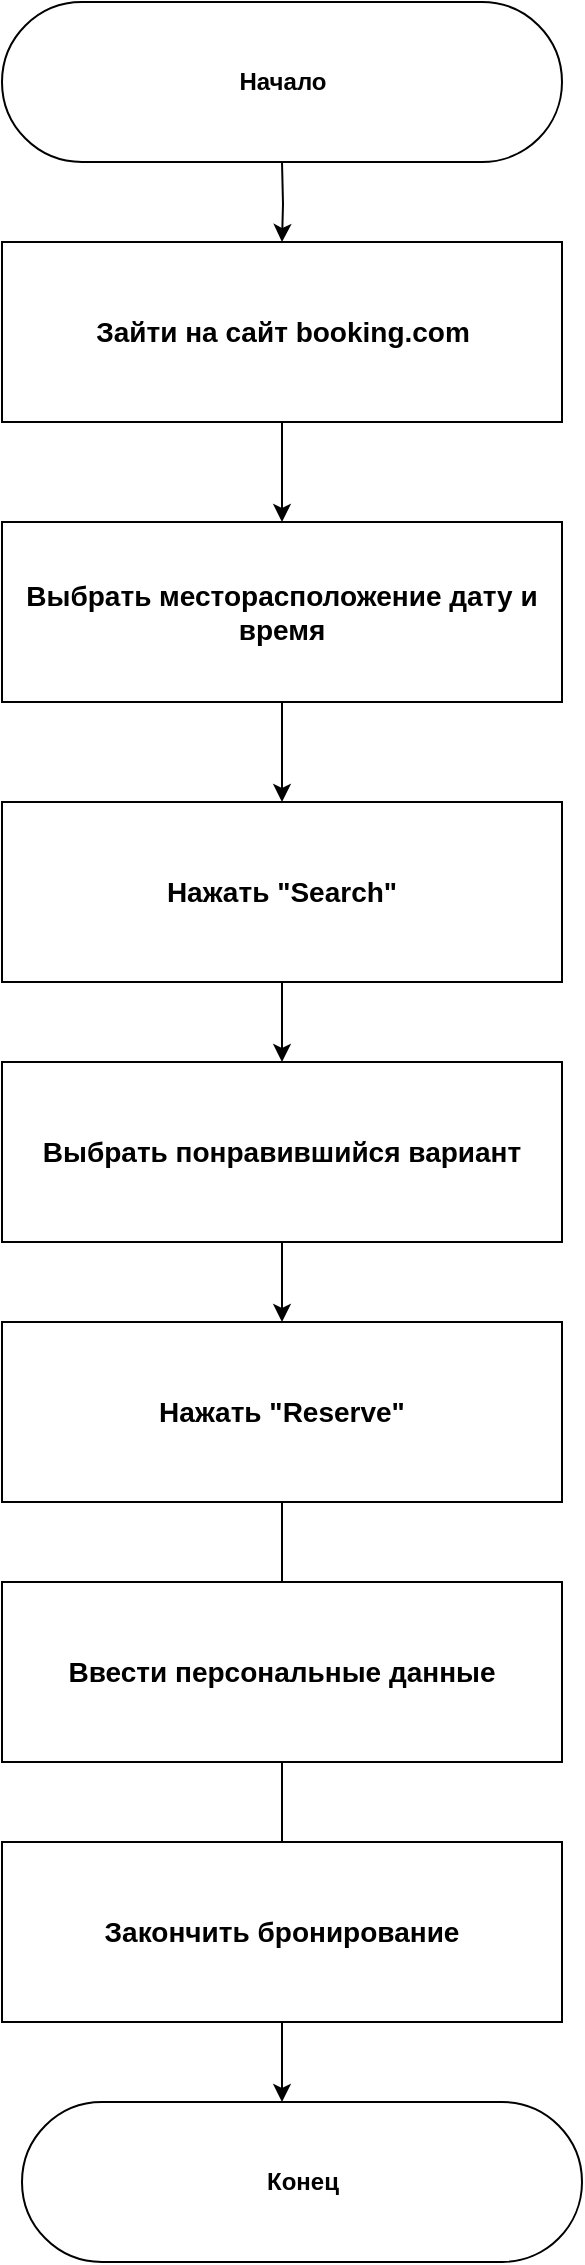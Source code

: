 <mxfile version="12.3.2" type="google" pages="1"><diagram id="KBrSTtdOdulGnJWWj40s" name="Page-1"><mxGraphModel dx="1422" dy="745" grid="1" gridSize="10" guides="1" tooltips="1" connect="1" arrows="1" fold="1" page="1" pageScale="1" pageWidth="827" pageHeight="1169" math="0" shadow="0"><root><mxCell id="0"/><mxCell id="1" parent="0"/><mxCell id="BRQ5MduIuZct596MVeGK-34" style="edgeStyle=orthogonalEdgeStyle;rounded=0;orthogonalLoop=1;jettySize=auto;html=1;entryX=0.5;entryY=0;entryDx=0;entryDy=0;fontSize=14;" parent="1" target="BRQ5MduIuZct596MVeGK-14" edge="1"><mxGeometry relative="1" as="geometry"><mxPoint x="390" y="100" as="sourcePoint"/></mxGeometry></mxCell><mxCell id="BRQ5MduIuZct596MVeGK-35" style="edgeStyle=orthogonalEdgeStyle;rounded=0;orthogonalLoop=1;jettySize=auto;html=1;entryX=0.5;entryY=0;entryDx=0;entryDy=0;fontSize=14;" parent="1" source="BRQ5MduIuZct596MVeGK-14" target="BRQ5MduIuZct596MVeGK-16" edge="1"><mxGeometry relative="1" as="geometry"/></mxCell><mxCell id="BRQ5MduIuZct596MVeGK-14" value="Зайти на сайт booking.com&lt;br&gt;" style="html=1;dashed=0;whitespace=wrap;fontSize=14;fontStyle=1;" parent="1" vertex="1"><mxGeometry x="250" y="140" width="280" height="90" as="geometry"/></mxCell><mxCell id="BRQ5MduIuZct596MVeGK-36" style="edgeStyle=orthogonalEdgeStyle;rounded=0;orthogonalLoop=1;jettySize=auto;html=1;entryX=0.5;entryY=0;entryDx=0;entryDy=0;fontSize=14;" parent="1" source="BRQ5MduIuZct596MVeGK-16" target="BRQ5MduIuZct596MVeGK-21" edge="1"><mxGeometry relative="1" as="geometry"/></mxCell><mxCell id="BRQ5MduIuZct596MVeGK-16" value="Выбрать месторасположение дату и время" style="html=1;dashed=0;whitespace=wrap;fontSize=14;align=center;verticalAlign=middle;fontStyle=1;labelBackgroundColor=none;labelBorderColor=none;whiteSpace=wrap;" parent="1" vertex="1"><mxGeometry x="250" y="280" width="280" height="90" as="geometry"/></mxCell><mxCell id="BRQ5MduIuZct596MVeGK-37" style="edgeStyle=orthogonalEdgeStyle;rounded=0;orthogonalLoop=1;jettySize=auto;html=1;entryX=0.5;entryY=0;entryDx=0;entryDy=0;fontSize=14;" parent="1" source="BRQ5MduIuZct596MVeGK-21" target="BRQ5MduIuZct596MVeGK-23" edge="1"><mxGeometry relative="1" as="geometry"/></mxCell><mxCell id="BRQ5MduIuZct596MVeGK-21" value="Нажать &quot;Search&quot;" style="html=1;dashed=0;whitespace=wrap;fontSize=14;align=center;verticalAlign=middle;fontStyle=1;labelBackgroundColor=none;labelBorderColor=none;whiteSpace=wrap;" parent="1" vertex="1"><mxGeometry x="250" y="420" width="280" height="90" as="geometry"/></mxCell><mxCell id="BRQ5MduIuZct596MVeGK-38" value="" style="edgeStyle=orthogonalEdgeStyle;rounded=0;orthogonalLoop=1;jettySize=auto;html=1;fontSize=14;" parent="1" source="BRQ5MduIuZct596MVeGK-23" target="BRQ5MduIuZct596MVeGK-25" edge="1"><mxGeometry relative="1" as="geometry"/></mxCell><mxCell id="BRQ5MduIuZct596MVeGK-23" value="Выбрать понравившийся вариант" style="html=1;dashed=0;whitespace=wrap;fontSize=14;align=center;verticalAlign=middle;fontStyle=1;labelBackgroundColor=none;labelBorderColor=none;whiteSpace=wrap;" parent="1" vertex="1"><mxGeometry x="250" y="550" width="280" height="90" as="geometry"/></mxCell><mxCell id="BRQ5MduIuZct596MVeGK-26" style="edgeStyle=orthogonalEdgeStyle;rounded=0;orthogonalLoop=1;jettySize=auto;html=1;fontSize=14;" parent="1" source="BRQ5MduIuZct596MVeGK-25" edge="1"><mxGeometry relative="1" as="geometry"><mxPoint x="390" y="900" as="targetPoint"/></mxGeometry></mxCell><mxCell id="BRQ5MduIuZct596MVeGK-25" value="Нажать &quot;Reserve&quot;" style="html=1;dashed=0;whitespace=wrap;fontSize=14;align=center;verticalAlign=middle;fontStyle=1;labelBackgroundColor=none;labelBorderColor=none;whiteSpace=wrap;" parent="1" vertex="1"><mxGeometry x="250" y="680" width="280" height="90" as="geometry"/></mxCell><mxCell id="BRQ5MduIuZct596MVeGK-28" style="edgeStyle=orthogonalEdgeStyle;rounded=0;orthogonalLoop=1;jettySize=auto;html=1;fontSize=14;" parent="1" source="BRQ5MduIuZct596MVeGK-27" edge="1"><mxGeometry relative="1" as="geometry"><mxPoint x="390" y="1070" as="targetPoint"/></mxGeometry></mxCell><mxCell id="BRQ5MduIuZct596MVeGK-27" value="Ввести персональные данные" style="html=1;dashed=0;whitespace=wrap;fontSize=14;align=center;verticalAlign=middle;fontStyle=1;labelBackgroundColor=none;labelBorderColor=none;whiteSpace=wrap;" parent="1" vertex="1"><mxGeometry x="250" y="810" width="280" height="90" as="geometry"/></mxCell><mxCell id="BRQ5MduIuZct596MVeGK-29" value="Закончить бронирование&lt;br&gt;" style="html=1;dashed=0;whitespace=wrap;fontSize=14;align=center;verticalAlign=middle;fontStyle=1;labelBackgroundColor=none;labelBorderColor=none;whiteSpace=wrap;" parent="1" vertex="1"><mxGeometry x="250" y="940" width="280" height="90" as="geometry"/></mxCell><mxCell id="XHfpzs4mue0v-l1AITJY-1" value="&lt;b&gt;Конец&lt;/b&gt;" style="html=1;dashed=0;whitespace=wrap;shape=mxgraph.dfd.start" vertex="1" parent="1"><mxGeometry x="260" y="1070" width="280" height="80" as="geometry"/></mxCell><mxCell id="XHfpzs4mue0v-l1AITJY-3" value="&lt;b&gt;Начало&lt;/b&gt;" style="html=1;dashed=0;whitespace=wrap;shape=mxgraph.dfd.start" vertex="1" parent="1"><mxGeometry x="250" y="20" width="280" height="80" as="geometry"/></mxCell></root></mxGraphModel></diagram></mxfile>
